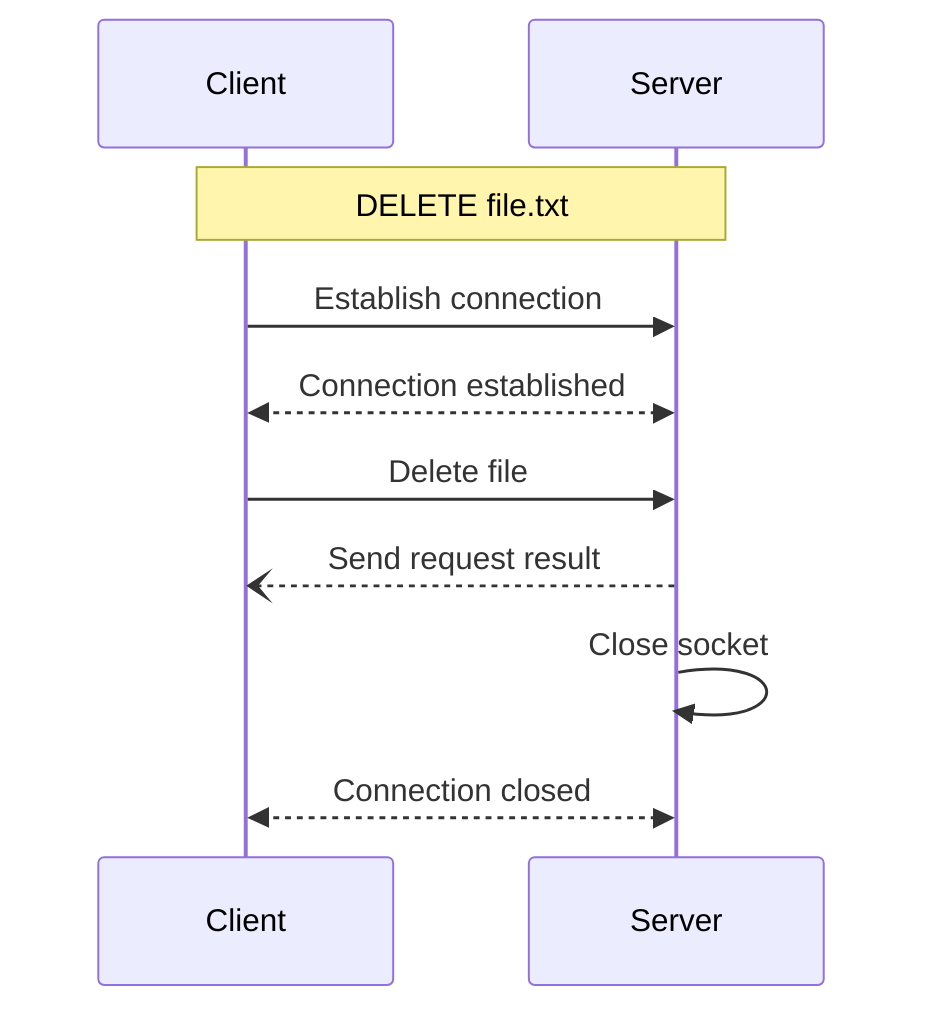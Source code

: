 sequenceDiagram
    participant Client
    participant Server

    Note over Client,Server: DELETE file.txt
    Client->>Server: Establish connection
    Server<<-->>Client: Connection established
    Client->>Server: Delete file
    Server--)Client: Send request result
    Server->>Server: Close socket
    Server<<-->>Client: Connection closed